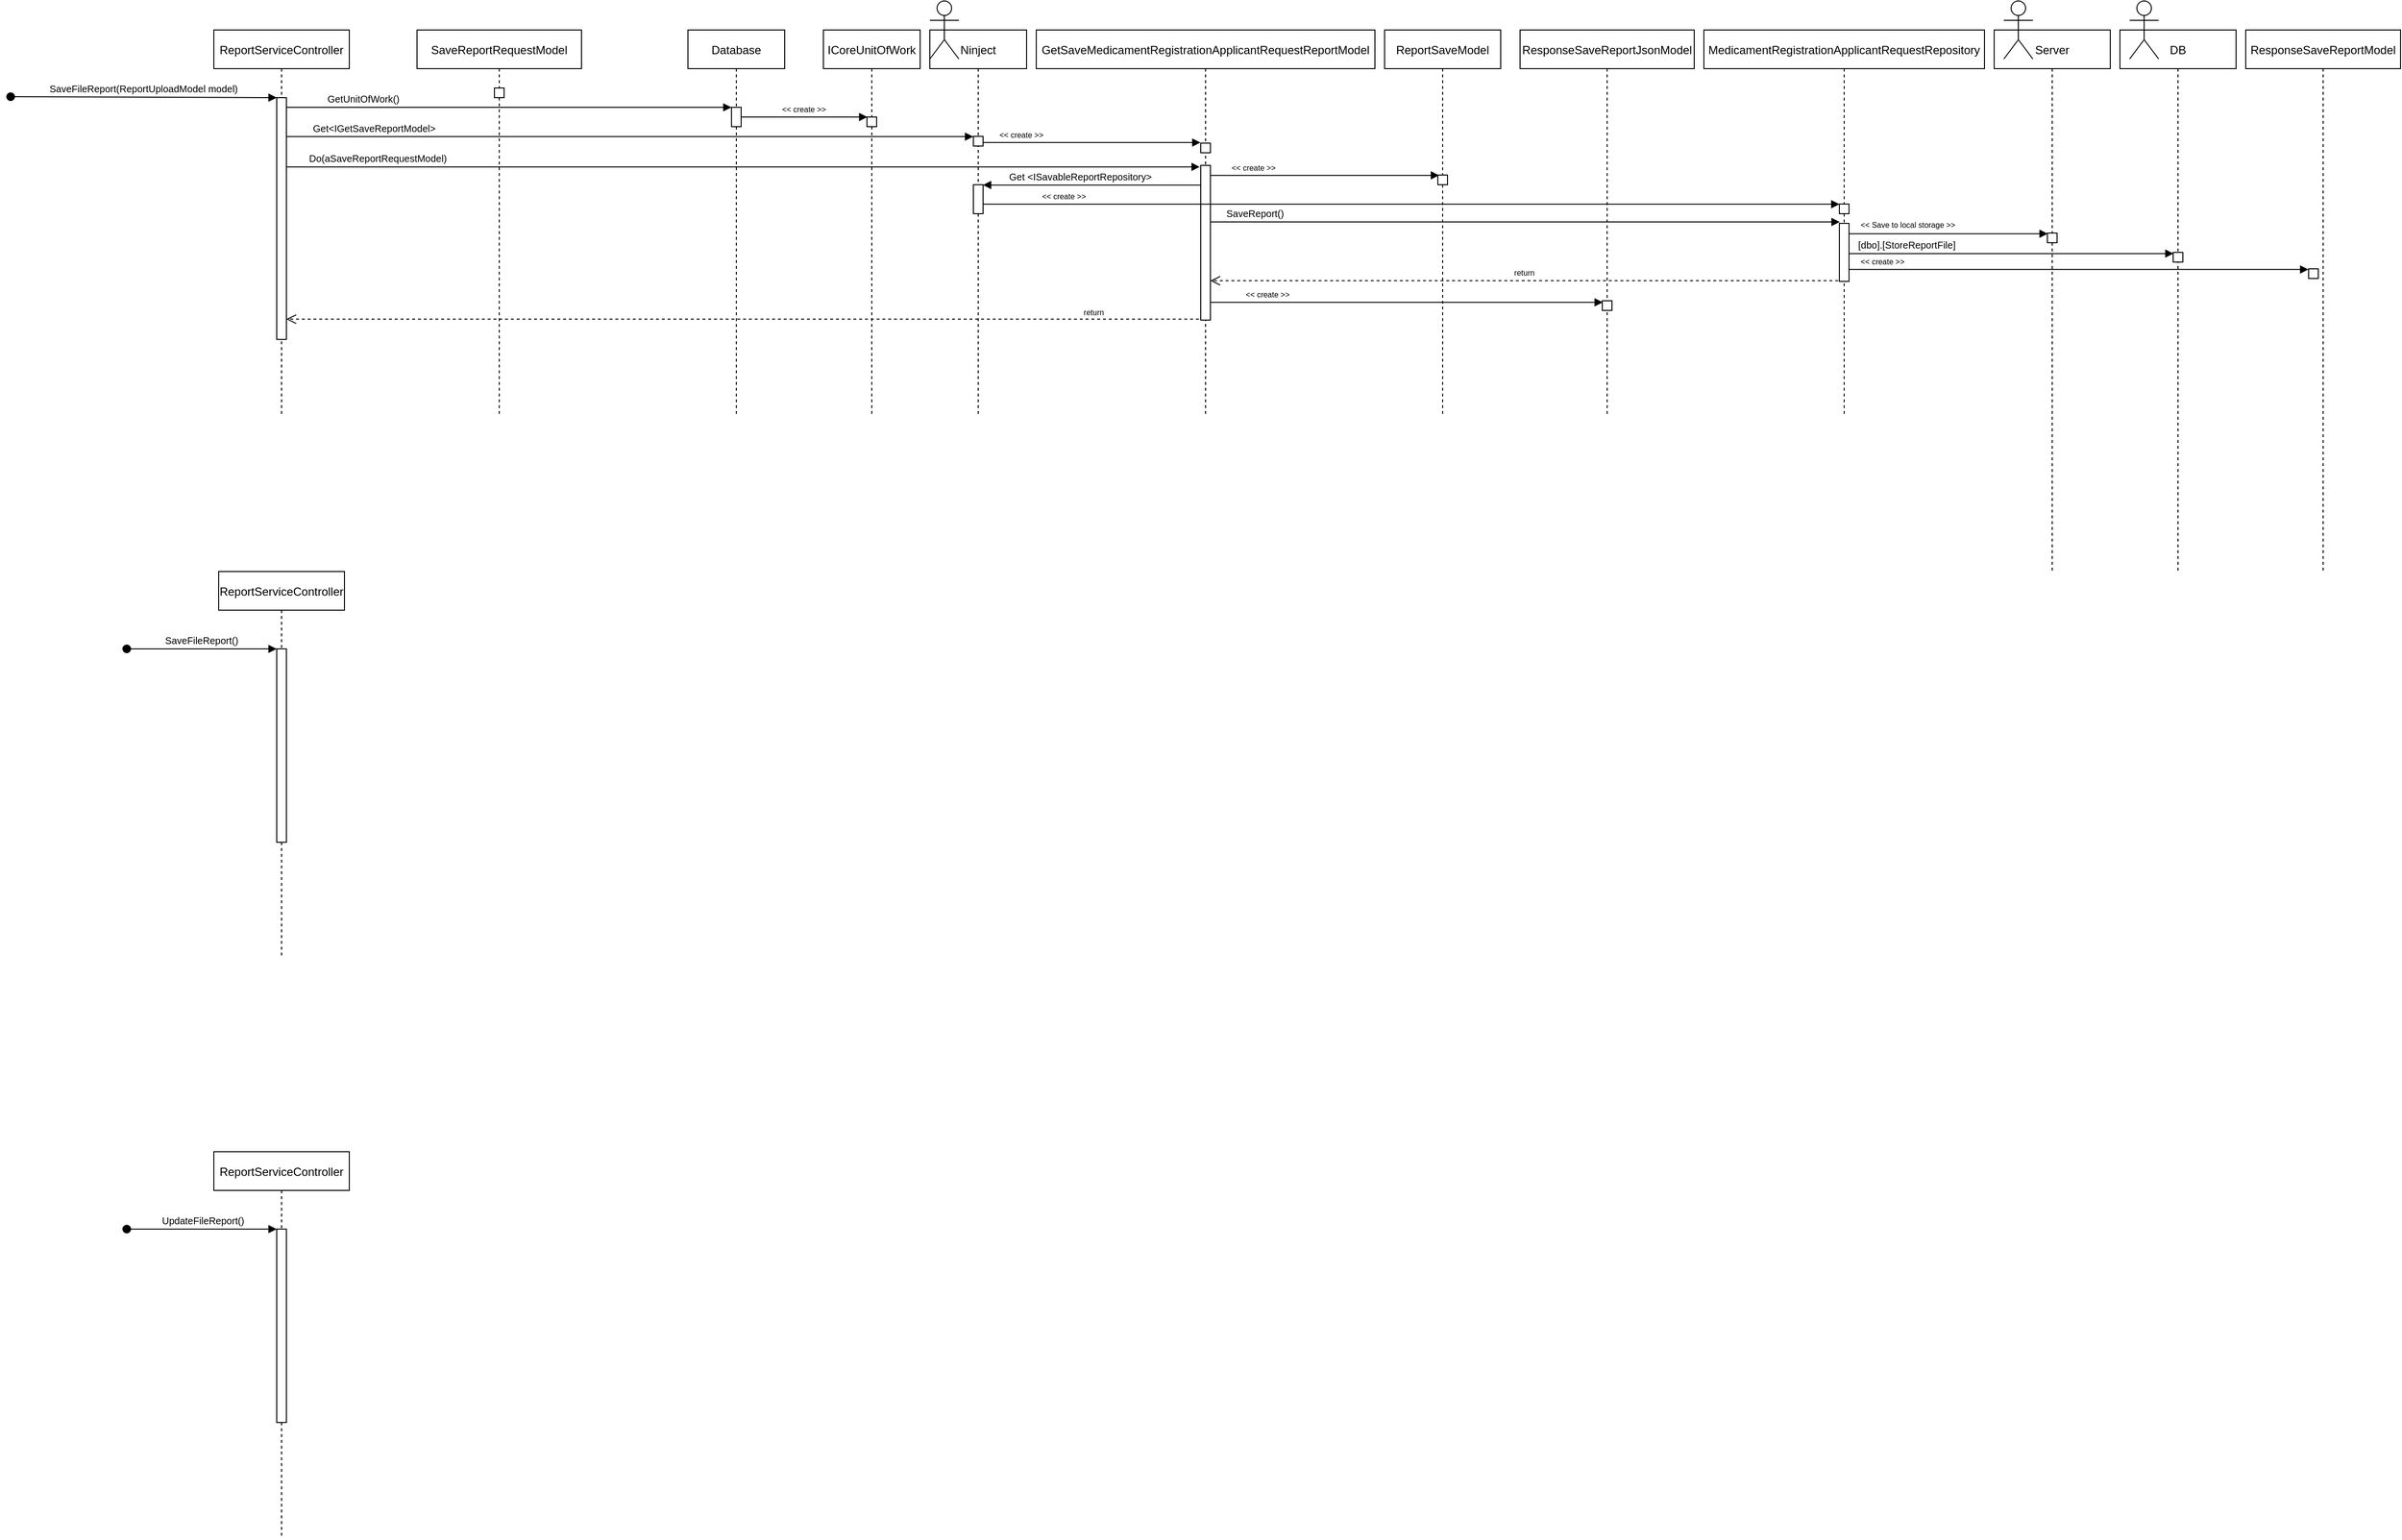 <mxfile version="20.3.3" type="github">
  <diagram id="kgpKYQtTHZ0yAKxKKP6v" name="Page-1">
    <mxGraphModel dx="2035" dy="735" grid="1" gridSize="10" guides="1" tooltips="1" connect="1" arrows="1" fold="1" page="1" pageScale="1" pageWidth="850" pageHeight="1100" math="0" shadow="0">
      <root>
        <mxCell id="0" />
        <mxCell id="1" parent="0" />
        <mxCell id="3nuBFxr9cyL0pnOWT2aG-1" value="ReportServiceController" style="shape=umlLifeline;perimeter=lifelinePerimeter;container=1;collapsible=0;recursiveResize=0;rounded=0;shadow=0;strokeWidth=1;" parent="1" vertex="1">
          <mxGeometry x="-190" y="80" width="140" height="400" as="geometry" />
        </mxCell>
        <mxCell id="3nuBFxr9cyL0pnOWT2aG-2" value="" style="points=[];perimeter=orthogonalPerimeter;rounded=0;shadow=0;strokeWidth=1;" parent="3nuBFxr9cyL0pnOWT2aG-1" vertex="1">
          <mxGeometry x="65" y="70" width="10" height="250" as="geometry" />
        </mxCell>
        <mxCell id="3nuBFxr9cyL0pnOWT2aG-3" value="SaveFileReport(ReportUploadModel model)" style="verticalAlign=bottom;startArrow=oval;endArrow=block;startSize=8;shadow=0;strokeWidth=1;fontSize=10;" parent="3nuBFxr9cyL0pnOWT2aG-1" target="3nuBFxr9cyL0pnOWT2aG-2" edge="1">
          <mxGeometry relative="1" as="geometry">
            <mxPoint x="-210" y="69" as="sourcePoint" />
          </mxGeometry>
        </mxCell>
        <mxCell id="3nuBFxr9cyL0pnOWT2aG-5" value="Database" style="shape=umlLifeline;perimeter=lifelinePerimeter;container=1;collapsible=0;recursiveResize=0;rounded=0;shadow=0;strokeWidth=1;" parent="1" vertex="1">
          <mxGeometry x="300" y="80" width="100" height="400" as="geometry" />
        </mxCell>
        <mxCell id="3nuBFxr9cyL0pnOWT2aG-6" value="" style="points=[];perimeter=orthogonalPerimeter;rounded=0;shadow=0;strokeWidth=1;" parent="3nuBFxr9cyL0pnOWT2aG-5" vertex="1">
          <mxGeometry x="45" y="80" width="10" height="20" as="geometry" />
        </mxCell>
        <mxCell id="3nuBFxr9cyL0pnOWT2aG-8" value="GetUnitOfWork()" style="verticalAlign=bottom;endArrow=block;entryX=0;entryY=0;shadow=0;strokeWidth=1;align=left;fontSize=10;" parent="1" source="3nuBFxr9cyL0pnOWT2aG-2" target="3nuBFxr9cyL0pnOWT2aG-6" edge="1">
          <mxGeometry x="-0.824" relative="1" as="geometry">
            <mxPoint x="275" y="160" as="sourcePoint" />
            <mxPoint as="offset" />
          </mxGeometry>
        </mxCell>
        <mxCell id="7eR0mogJ4ErbtlqO6J7q-1" value="ICoreUnitOfWork" style="shape=umlLifeline;perimeter=lifelinePerimeter;container=1;collapsible=0;recursiveResize=0;rounded=0;shadow=0;strokeWidth=1;" vertex="1" parent="1">
          <mxGeometry x="440" y="80" width="100" height="400" as="geometry" />
        </mxCell>
        <mxCell id="7eR0mogJ4ErbtlqO6J7q-2" value="" style="points=[];perimeter=orthogonalPerimeter;rounded=0;shadow=0;strokeWidth=1;" vertex="1" parent="7eR0mogJ4ErbtlqO6J7q-1">
          <mxGeometry x="45" y="90" width="10" height="10" as="geometry" />
        </mxCell>
        <mxCell id="7eR0mogJ4ErbtlqO6J7q-3" value="&lt;&lt; create &gt;&gt;" style="verticalAlign=bottom;endArrow=block;entryX=0.04;entryY=0.001;shadow=0;strokeWidth=1;entryDx=0;entryDy=0;entryPerimeter=0;fontSize=8;" edge="1" parent="1" source="3nuBFxr9cyL0pnOWT2aG-6" target="7eR0mogJ4ErbtlqO6J7q-2">
          <mxGeometry x="-0.003" relative="1" as="geometry">
            <mxPoint x="185" y="170.0" as="sourcePoint" />
            <mxPoint x="355" y="170.0" as="targetPoint" />
            <mxPoint as="offset" />
          </mxGeometry>
        </mxCell>
        <mxCell id="7eR0mogJ4ErbtlqO6J7q-4" value="GetSaveMedicamentRegistrationApplicantRequestReportModel" style="shape=umlLifeline;perimeter=lifelinePerimeter;container=1;collapsible=0;recursiveResize=0;rounded=0;shadow=0;strokeWidth=1;" vertex="1" parent="1">
          <mxGeometry x="660" y="80" width="350" height="400" as="geometry" />
        </mxCell>
        <mxCell id="7eR0mogJ4ErbtlqO6J7q-5" value="" style="points=[];perimeter=orthogonalPerimeter;rounded=0;shadow=0;strokeWidth=1;" vertex="1" parent="7eR0mogJ4ErbtlqO6J7q-4">
          <mxGeometry x="170" y="140" width="10" height="160" as="geometry" />
        </mxCell>
        <mxCell id="7eR0mogJ4ErbtlqO6J7q-13" value="" style="points=[];perimeter=orthogonalPerimeter;rounded=0;shadow=0;strokeWidth=1;" vertex="1" parent="7eR0mogJ4ErbtlqO6J7q-4">
          <mxGeometry x="170" y="117" width="10" height="10" as="geometry" />
        </mxCell>
        <mxCell id="7eR0mogJ4ErbtlqO6J7q-6" value="Do(aSaveReportRequestModel)" style="verticalAlign=bottom;endArrow=block;entryX=-0.1;entryY=0.01;shadow=0;strokeWidth=1;entryDx=0;entryDy=0;entryPerimeter=0;align=left;fontSize=10;" edge="1" parent="1" source="3nuBFxr9cyL0pnOWT2aG-2" target="7eR0mogJ4ErbtlqO6J7q-5">
          <mxGeometry x="-0.954" relative="1" as="geometry">
            <mxPoint x="185" y="170" as="sourcePoint" />
            <mxPoint x="355" y="170" as="targetPoint" />
            <mxPoint as="offset" />
          </mxGeometry>
        </mxCell>
        <mxCell id="7eR0mogJ4ErbtlqO6J7q-7" value="MedicamentRegistrationApplicantRequestRepository" style="shape=umlLifeline;perimeter=lifelinePerimeter;container=1;collapsible=0;recursiveResize=0;rounded=0;shadow=0;strokeWidth=1;" vertex="1" parent="1">
          <mxGeometry x="1350" y="80" width="290" height="400" as="geometry" />
        </mxCell>
        <mxCell id="7eR0mogJ4ErbtlqO6J7q-8" value="" style="points=[];perimeter=orthogonalPerimeter;rounded=0;shadow=0;strokeWidth=1;" vertex="1" parent="7eR0mogJ4ErbtlqO6J7q-7">
          <mxGeometry x="140" y="180" width="10" height="10" as="geometry" />
        </mxCell>
        <mxCell id="7eR0mogJ4ErbtlqO6J7q-22" value="" style="points=[];perimeter=orthogonalPerimeter;rounded=0;shadow=0;strokeWidth=1;" vertex="1" parent="7eR0mogJ4ErbtlqO6J7q-7">
          <mxGeometry x="140" y="200" width="10" height="60" as="geometry" />
        </mxCell>
        <mxCell id="7eR0mogJ4ErbtlqO6J7q-9" value="Ninject" style="shape=umlLifeline;perimeter=lifelinePerimeter;container=1;collapsible=0;recursiveResize=0;rounded=0;shadow=0;strokeWidth=1;" vertex="1" parent="1">
          <mxGeometry x="550" y="80" width="100" height="400" as="geometry" />
        </mxCell>
        <mxCell id="7eR0mogJ4ErbtlqO6J7q-10" value="" style="points=[];perimeter=orthogonalPerimeter;rounded=0;shadow=0;strokeWidth=1;" vertex="1" parent="7eR0mogJ4ErbtlqO6J7q-9">
          <mxGeometry x="45" y="110" width="10" height="10" as="geometry" />
        </mxCell>
        <mxCell id="7eR0mogJ4ErbtlqO6J7q-18" value="" style="points=[];perimeter=orthogonalPerimeter;rounded=0;shadow=0;strokeWidth=1;" vertex="1" parent="7eR0mogJ4ErbtlqO6J7q-9">
          <mxGeometry x="45" y="160" width="10" height="30" as="geometry" />
        </mxCell>
        <mxCell id="7eR0mogJ4ErbtlqO6J7q-11" value="Get&lt;IGetSaveReportModel&gt;" style="verticalAlign=bottom;endArrow=block;entryX=-0.014;entryY=0.029;shadow=0;strokeWidth=1;entryDx=0;entryDy=0;entryPerimeter=0;align=left;fontSize=10;" edge="1" parent="1" source="3nuBFxr9cyL0pnOWT2aG-2" target="7eR0mogJ4ErbtlqO6J7q-10">
          <mxGeometry x="-0.928" relative="1" as="geometry">
            <mxPoint x="185" y="230.2" as="sourcePoint" />
            <mxPoint x="839" y="230.2" as="targetPoint" />
            <mxPoint as="offset" />
          </mxGeometry>
        </mxCell>
        <mxCell id="7eR0mogJ4ErbtlqO6J7q-12" value="&lt;&lt; create &gt;&gt;" style="verticalAlign=bottom;endArrow=block;entryX=-0.029;entryY=-0.057;shadow=0;strokeWidth=1;entryDx=0;entryDy=0;entryPerimeter=0;align=left;fontSize=8;" edge="1" parent="1" source="7eR0mogJ4ErbtlqO6J7q-10" target="7eR0mogJ4ErbtlqO6J7q-13">
          <mxGeometry x="-0.867" relative="1" as="geometry">
            <mxPoint x="640" y="290.0" as="sourcePoint" />
            <mxPoint x="1059.86" y="290.0" as="targetPoint" />
            <mxPoint as="offset" />
          </mxGeometry>
        </mxCell>
        <mxCell id="7eR0mogJ4ErbtlqO6J7q-14" value="ReportSaveModel" style="shape=umlLifeline;perimeter=lifelinePerimeter;container=1;collapsible=0;recursiveResize=0;rounded=0;shadow=0;strokeWidth=1;" vertex="1" parent="1">
          <mxGeometry x="1020" y="80" width="120" height="400" as="geometry" />
        </mxCell>
        <mxCell id="7eR0mogJ4ErbtlqO6J7q-15" value="" style="points=[];perimeter=orthogonalPerimeter;rounded=0;shadow=0;strokeWidth=1;" vertex="1" parent="7eR0mogJ4ErbtlqO6J7q-14">
          <mxGeometry x="55" y="150" width="10" height="10" as="geometry" />
        </mxCell>
        <mxCell id="7eR0mogJ4ErbtlqO6J7q-16" value="&lt;&lt; create &gt;&gt;" style="verticalAlign=bottom;endArrow=block;entryX=0.133;entryY=0.033;shadow=0;strokeWidth=1;entryDx=0;entryDy=0;entryPerimeter=0;align=left;fontSize=8;" edge="1" parent="1" source="7eR0mogJ4ErbtlqO6J7q-5" target="7eR0mogJ4ErbtlqO6J7q-15">
          <mxGeometry x="-0.831" relative="1" as="geometry">
            <mxPoint x="615" y="206.43" as="sourcePoint" />
            <mxPoint x="839.71" y="206.43" as="targetPoint" />
            <mxPoint as="offset" />
          </mxGeometry>
        </mxCell>
        <mxCell id="7eR0mogJ4ErbtlqO6J7q-19" value="Get &lt;ISavableReportRepository&gt;" style="verticalAlign=bottom;endArrow=block;shadow=0;strokeWidth=1;align=left;entryX=0.986;entryY=0.011;entryDx=0;entryDy=0;entryPerimeter=0;fontSize=10;" edge="1" parent="1" source="7eR0mogJ4ErbtlqO6J7q-5" target="7eR0mogJ4ErbtlqO6J7q-18">
          <mxGeometry x="0.777" relative="1" as="geometry">
            <mxPoint x="615" y="206.43" as="sourcePoint" />
            <mxPoint x="610" y="240" as="targetPoint" />
            <mxPoint as="offset" />
          </mxGeometry>
        </mxCell>
        <mxCell id="7eR0mogJ4ErbtlqO6J7q-20" value="&lt;&lt; create &gt;&gt;" style="verticalAlign=bottom;endArrow=block;shadow=0;strokeWidth=1;align=left;entryX=0.01;entryY=0.014;entryDx=0;entryDy=0;entryPerimeter=0;fontSize=8;" edge="1" parent="1" source="7eR0mogJ4ErbtlqO6J7q-18" target="7eR0mogJ4ErbtlqO6J7q-8">
          <mxGeometry x="-0.867" relative="1" as="geometry">
            <mxPoint x="615" y="206.43" as="sourcePoint" />
            <mxPoint x="839.71" y="206.43" as="targetPoint" />
            <mxPoint as="offset" />
          </mxGeometry>
        </mxCell>
        <mxCell id="7eR0mogJ4ErbtlqO6J7q-21" value="SaveReport()" style="verticalAlign=bottom;endArrow=block;entryX=0.036;entryY=-0.024;shadow=0;strokeWidth=1;entryDx=0;entryDy=0;entryPerimeter=0;align=left;fontSize=10;" edge="1" parent="1" source="7eR0mogJ4ErbtlqO6J7q-5" target="7eR0mogJ4ErbtlqO6J7q-22">
          <mxGeometry x="-0.955" relative="1" as="geometry">
            <mxPoint x="850" y="240.33" as="sourcePoint" />
            <mxPoint x="1086.33" y="240.33" as="targetPoint" />
            <mxPoint as="offset" />
          </mxGeometry>
        </mxCell>
        <mxCell id="7eR0mogJ4ErbtlqO6J7q-23" value="DB" style="shape=umlLifeline;perimeter=lifelinePerimeter;container=1;collapsible=0;recursiveResize=0;rounded=0;shadow=0;strokeWidth=1;" vertex="1" parent="1">
          <mxGeometry x="1780" y="80" width="120" height="560" as="geometry" />
        </mxCell>
        <mxCell id="7eR0mogJ4ErbtlqO6J7q-24" value="" style="points=[];perimeter=orthogonalPerimeter;rounded=0;shadow=0;strokeWidth=1;" vertex="1" parent="7eR0mogJ4ErbtlqO6J7q-23">
          <mxGeometry x="55" y="230" width="10" height="10" as="geometry" />
        </mxCell>
        <mxCell id="7eR0mogJ4ErbtlqO6J7q-25" value="[dbo].[StoreReportFile]" style="verticalAlign=bottom;endArrow=block;entryX=0.038;entryY=0.119;shadow=0;strokeWidth=1;entryDx=0;entryDy=0;entryPerimeter=0;align=left;fontSize=10;" edge="1" parent="1" source="7eR0mogJ4ErbtlqO6J7q-22" target="7eR0mogJ4ErbtlqO6J7q-24">
          <mxGeometry x="-0.955" relative="1" as="geometry">
            <mxPoint x="1530" y="300" as="sourcePoint" />
            <mxPoint x="1980.36" y="300" as="targetPoint" />
            <mxPoint as="offset" />
          </mxGeometry>
        </mxCell>
        <mxCell id="7eR0mogJ4ErbtlqO6J7q-26" value="ResponseSaveReportModel" style="shape=umlLifeline;perimeter=lifelinePerimeter;container=1;collapsible=0;recursiveResize=0;rounded=0;shadow=0;strokeWidth=1;" vertex="1" parent="1">
          <mxGeometry x="1910" y="80" width="160" height="560" as="geometry" />
        </mxCell>
        <mxCell id="7eR0mogJ4ErbtlqO6J7q-27" value="" style="points=[];perimeter=orthogonalPerimeter;rounded=0;shadow=0;strokeWidth=1;" vertex="1" parent="7eR0mogJ4ErbtlqO6J7q-26">
          <mxGeometry x="65" y="247" width="10" height="10" as="geometry" />
        </mxCell>
        <mxCell id="7eR0mogJ4ErbtlqO6J7q-28" value="Server" style="shape=umlLifeline;perimeter=lifelinePerimeter;container=1;collapsible=0;recursiveResize=0;rounded=0;shadow=0;strokeWidth=1;" vertex="1" parent="1">
          <mxGeometry x="1650" y="80" width="120" height="560" as="geometry" />
        </mxCell>
        <mxCell id="7eR0mogJ4ErbtlqO6J7q-29" value="" style="points=[];perimeter=orthogonalPerimeter;rounded=0;shadow=0;strokeWidth=1;" vertex="1" parent="7eR0mogJ4ErbtlqO6J7q-28">
          <mxGeometry x="55" y="210" width="10" height="10" as="geometry" />
        </mxCell>
        <mxCell id="7eR0mogJ4ErbtlqO6J7q-30" value="&lt;&lt; Save to local storage &gt;&gt;" style="verticalAlign=bottom;endArrow=block;entryX=0.038;entryY=0.071;shadow=0;strokeWidth=1;entryDx=0;entryDy=0;entryPerimeter=0;align=left;fontSize=8;" edge="1" parent="1" source="7eR0mogJ4ErbtlqO6J7q-22" target="7eR0mogJ4ErbtlqO6J7q-29">
          <mxGeometry x="-0.903" y="1" relative="1" as="geometry">
            <mxPoint x="1510" y="321.19" as="sourcePoint" />
            <mxPoint x="1845.38" y="321.19" as="targetPoint" />
            <mxPoint as="offset" />
          </mxGeometry>
        </mxCell>
        <mxCell id="7eR0mogJ4ErbtlqO6J7q-31" value="" style="shape=umlActor;verticalLabelPosition=bottom;verticalAlign=top;html=1;outlineConnect=0;fontSize=10;" vertex="1" parent="1">
          <mxGeometry x="1660" y="50" width="30" height="60" as="geometry" />
        </mxCell>
        <mxCell id="7eR0mogJ4ErbtlqO6J7q-32" value="" style="shape=umlActor;verticalLabelPosition=bottom;verticalAlign=top;html=1;outlineConnect=0;fontSize=10;" vertex="1" parent="1">
          <mxGeometry x="1790" y="50" width="30" height="60" as="geometry" />
        </mxCell>
        <mxCell id="7eR0mogJ4ErbtlqO6J7q-34" value="&lt;&lt; create &gt;&gt;" style="verticalAlign=bottom;endArrow=block;entryX=-0.029;entryY=0.068;shadow=0;strokeWidth=1;entryDx=0;entryDy=0;entryPerimeter=0;align=left;fontSize=8;" edge="1" parent="1" source="7eR0mogJ4ErbtlqO6J7q-22" target="7eR0mogJ4ErbtlqO6J7q-27">
          <mxGeometry x="-0.958" relative="1" as="geometry">
            <mxPoint x="1510" y="300.71" as="sourcePoint" />
            <mxPoint x="1715.38" y="300.71" as="targetPoint" />
            <mxPoint as="offset" />
          </mxGeometry>
        </mxCell>
        <mxCell id="7eR0mogJ4ErbtlqO6J7q-35" value="return" style="html=1;verticalAlign=bottom;endArrow=open;dashed=1;endSize=8;rounded=0;fontSize=8;exitX=-0.125;exitY=0.988;exitDx=0;exitDy=0;exitPerimeter=0;" edge="1" parent="1" source="7eR0mogJ4ErbtlqO6J7q-22" target="7eR0mogJ4ErbtlqO6J7q-5">
          <mxGeometry relative="1" as="geometry">
            <mxPoint x="1110" y="350" as="sourcePoint" />
            <mxPoint x="1030" y="350" as="targetPoint" />
          </mxGeometry>
        </mxCell>
        <mxCell id="7eR0mogJ4ErbtlqO6J7q-36" value="ResponseSaveReportJsonModel" style="shape=umlLifeline;perimeter=lifelinePerimeter;container=1;collapsible=0;recursiveResize=0;rounded=0;shadow=0;strokeWidth=1;" vertex="1" parent="1">
          <mxGeometry x="1160" y="80" width="180" height="400" as="geometry" />
        </mxCell>
        <mxCell id="7eR0mogJ4ErbtlqO6J7q-37" value="" style="points=[];perimeter=orthogonalPerimeter;rounded=0;shadow=0;strokeWidth=1;" vertex="1" parent="7eR0mogJ4ErbtlqO6J7q-36">
          <mxGeometry x="85" y="280" width="10" height="10" as="geometry" />
        </mxCell>
        <mxCell id="7eR0mogJ4ErbtlqO6J7q-38" value="&lt;&lt; create &gt;&gt;" style="verticalAlign=bottom;endArrow=block;entryX=0.055;entryY=0.166;shadow=0;strokeWidth=1;entryDx=0;entryDy=0;entryPerimeter=0;align=left;fontSize=8;" edge="1" parent="1" source="7eR0mogJ4ErbtlqO6J7q-5" target="7eR0mogJ4ErbtlqO6J7q-37">
          <mxGeometry x="-0.831" relative="1" as="geometry">
            <mxPoint x="850" y="240" as="sourcePoint" />
            <mxPoint x="1086.33" y="240.33" as="targetPoint" />
            <mxPoint as="offset" />
          </mxGeometry>
        </mxCell>
        <mxCell id="7eR0mogJ4ErbtlqO6J7q-39" value="return" style="html=1;verticalAlign=bottom;endArrow=open;dashed=1;endSize=8;rounded=0;fontSize=8;exitX=-0.2;exitY=0.994;exitDx=0;exitDy=0;exitPerimeter=0;" edge="1" parent="1" source="7eR0mogJ4ErbtlqO6J7q-5" target="3nuBFxr9cyL0pnOWT2aG-2">
          <mxGeometry x="-0.768" y="1" relative="1" as="geometry">
            <mxPoint x="1500" y="349.85" as="sourcePoint" />
            <mxPoint x="270" y="450" as="targetPoint" />
            <mxPoint as="offset" />
          </mxGeometry>
        </mxCell>
        <mxCell id="7eR0mogJ4ErbtlqO6J7q-40" value="SaveReportRequestModel" style="shape=umlLifeline;perimeter=lifelinePerimeter;container=1;collapsible=0;recursiveResize=0;rounded=0;shadow=0;strokeWidth=1;" vertex="1" parent="1">
          <mxGeometry x="20" y="80" width="170" height="400" as="geometry" />
        </mxCell>
        <mxCell id="7eR0mogJ4ErbtlqO6J7q-41" value="" style="points=[];perimeter=orthogonalPerimeter;rounded=0;shadow=0;strokeWidth=1;" vertex="1" parent="7eR0mogJ4ErbtlqO6J7q-40">
          <mxGeometry x="80" y="60" width="10" height="10" as="geometry" />
        </mxCell>
        <mxCell id="7eR0mogJ4ErbtlqO6J7q-42" value="" style="shape=umlActor;verticalLabelPosition=bottom;verticalAlign=top;html=1;outlineConnect=0;fontSize=10;" vertex="1" parent="1">
          <mxGeometry x="550" y="50" width="30" height="60" as="geometry" />
        </mxCell>
        <mxCell id="7eR0mogJ4ErbtlqO6J7q-43" value="ReportServiceController" style="shape=umlLifeline;perimeter=lifelinePerimeter;container=1;collapsible=0;recursiveResize=0;rounded=0;shadow=0;strokeWidth=1;" vertex="1" parent="1">
          <mxGeometry x="-185" y="640" width="130" height="400" as="geometry" />
        </mxCell>
        <mxCell id="7eR0mogJ4ErbtlqO6J7q-44" value="" style="points=[];perimeter=orthogonalPerimeter;rounded=0;shadow=0;strokeWidth=1;" vertex="1" parent="7eR0mogJ4ErbtlqO6J7q-43">
          <mxGeometry x="60" y="80" width="10" height="200" as="geometry" />
        </mxCell>
        <mxCell id="7eR0mogJ4ErbtlqO6J7q-45" value="SaveFileReport()" style="verticalAlign=bottom;startArrow=oval;endArrow=block;startSize=8;shadow=0;strokeWidth=1;fontSize=10;" edge="1" parent="7eR0mogJ4ErbtlqO6J7q-43" target="7eR0mogJ4ErbtlqO6J7q-44">
          <mxGeometry relative="1" as="geometry">
            <mxPoint x="-95" y="80" as="sourcePoint" />
          </mxGeometry>
        </mxCell>
        <mxCell id="7eR0mogJ4ErbtlqO6J7q-46" value="ReportServiceController" style="shape=umlLifeline;perimeter=lifelinePerimeter;container=1;collapsible=0;recursiveResize=0;rounded=0;shadow=0;strokeWidth=1;" vertex="1" parent="1">
          <mxGeometry x="-190" y="1240" width="140" height="400" as="geometry" />
        </mxCell>
        <mxCell id="7eR0mogJ4ErbtlqO6J7q-47" value="" style="points=[];perimeter=orthogonalPerimeter;rounded=0;shadow=0;strokeWidth=1;" vertex="1" parent="7eR0mogJ4ErbtlqO6J7q-46">
          <mxGeometry x="65" y="80" width="10" height="200" as="geometry" />
        </mxCell>
        <mxCell id="7eR0mogJ4ErbtlqO6J7q-48" value="UpdateFileReport()" style="verticalAlign=bottom;startArrow=oval;endArrow=block;startSize=8;shadow=0;strokeWidth=1;fontSize=10;" edge="1" parent="7eR0mogJ4ErbtlqO6J7q-46" target="7eR0mogJ4ErbtlqO6J7q-47">
          <mxGeometry x="0.02" relative="1" as="geometry">
            <mxPoint x="-90" y="80" as="sourcePoint" />
            <mxPoint as="offset" />
          </mxGeometry>
        </mxCell>
      </root>
    </mxGraphModel>
  </diagram>
</mxfile>
